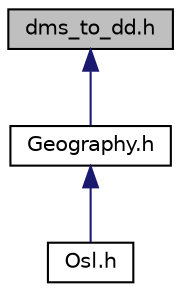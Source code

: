 digraph "dms_to_dd.h"
{
 // LATEX_PDF_SIZE
  edge [fontname="Helvetica",fontsize="10",labelfontname="Helvetica",labelfontsize="10"];
  node [fontname="Helvetica",fontsize="10",shape=record];
  Node1 [label="dms_to_dd.h",height=0.2,width=0.4,color="black", fillcolor="grey75", style="filled", fontcolor="black",tooltip="Header file of Osl::Geography::dms_to_dd function."];
  Node1 -> Node2 [dir="back",color="midnightblue",fontsize="10",style="solid",fontname="Helvetica"];
  Node2 [label="Geography.h",height=0.2,width=0.4,color="black", fillcolor="white", style="filled",URL="$Geography_8h.html",tooltip="Header file of Osl::Geography namespace."];
  Node2 -> Node3 [dir="back",color="midnightblue",fontsize="10",style="solid",fontname="Helvetica"];
  Node3 [label="Osl.h",height=0.2,width=0.4,color="black", fillcolor="white", style="filled",URL="$Osl_8h.html",tooltip="Header file for the Osl library."];
}
